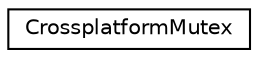 digraph "Graphical Class Hierarchy"
{
 // LATEX_PDF_SIZE
  edge [fontname="Helvetica",fontsize="10",labelfontname="Helvetica",labelfontsize="10"];
  node [fontname="Helvetica",fontsize="10",shape=record];
  rankdir="LR";
  Node0 [label="CrossplatformMutex",height=0.2,width=0.4,color="black", fillcolor="white", style="filled",URL="$classCrossplatformMutex.html",tooltip=" "];
}
